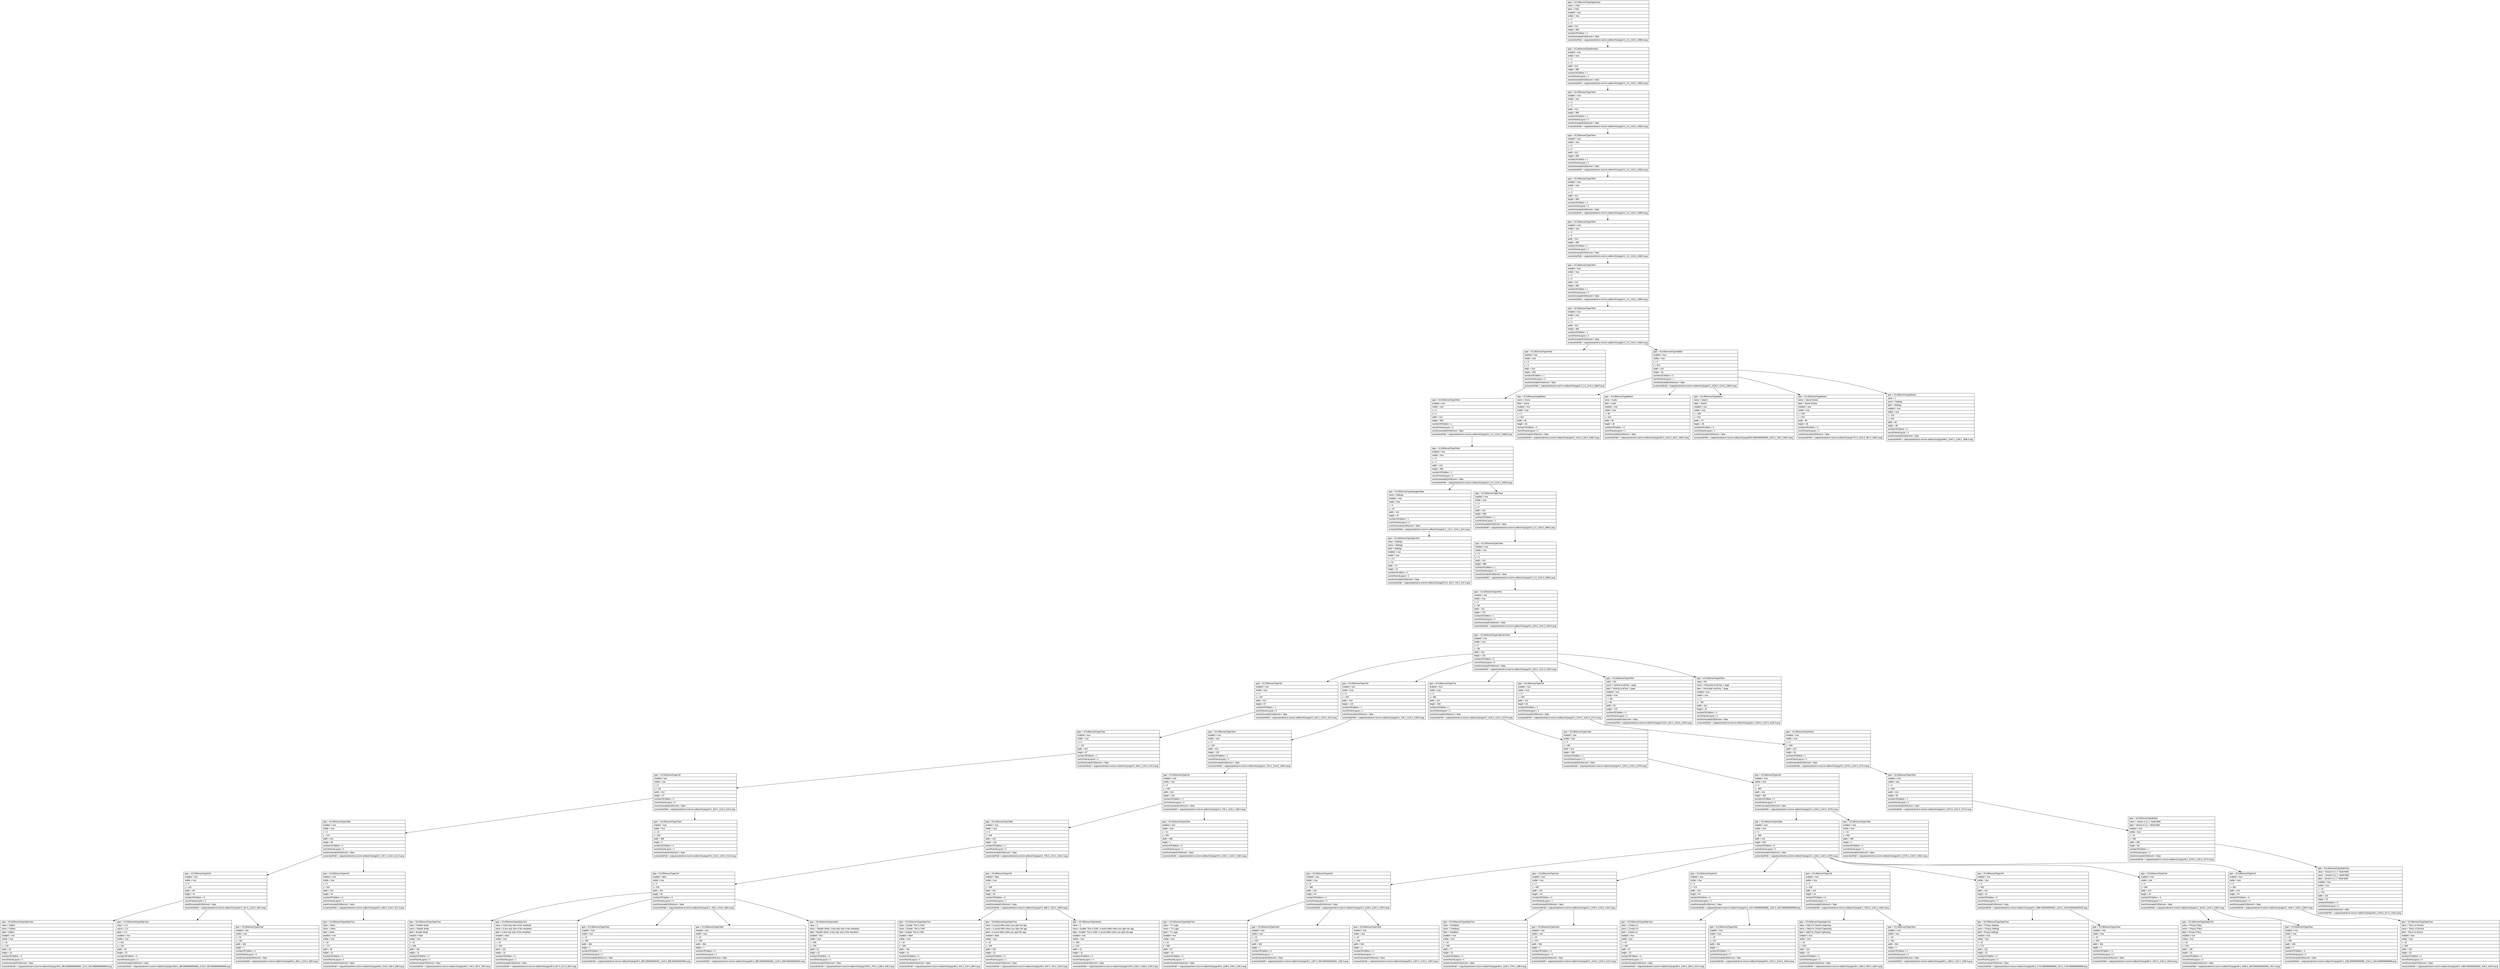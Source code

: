 digraph Layout {

	node [shape=record fontname=Arial];

	0	[label="{type = XCUIElementTypeApplication\l|name = CNN\l|label = CNN\l|enabled = true\l|visible = true\l|x = 0\l|y = 0\l|width = 414\l|height = 896\l|numberOfChildren = 2\l|eventGeneratedOnElement = false \l|screenshotPath = outputs/android-to-ios/cnn-edition/S1/pngs/0.0_0.0_1242.0_2688.0.png\l}"]
	1	[label="{type = XCUIElementTypeWindow\l|enabled = true\l|visible = true\l|x = 0\l|y = 0\l|width = 414\l|height = 896\l|numberOfChildren = 1\l|numInParentLayout = 0\l|eventGeneratedOnElement = false \l|screenshotPath = outputs/android-to-ios/cnn-edition/S1/pngs/0.0_0.0_1242.0_2688.0.png\l}"]
	2	[label="{type = XCUIElementTypeOther\l|enabled = true\l|visible = true\l|x = 0\l|y = 0\l|width = 414\l|height = 896\l|numberOfChildren = 1\l|numInParentLayout = 0\l|eventGeneratedOnElement = false \l|screenshotPath = outputs/android-to-ios/cnn-edition/S1/pngs/0.0_0.0_1242.0_2688.0.png\l}"]
	3	[label="{type = XCUIElementTypeOther\l|enabled = true\l|visible = true\l|x = 0\l|y = 0\l|width = 414\l|height = 896\l|numberOfChildren = 1\l|numInParentLayout = 0\l|eventGeneratedOnElement = false \l|screenshotPath = outputs/android-to-ios/cnn-edition/S1/pngs/0.0_0.0_1242.0_2688.0.png\l}"]
	4	[label="{type = XCUIElementTypeOther\l|enabled = true\l|visible = true\l|x = 0\l|y = 0\l|width = 414\l|height = 896\l|numberOfChildren = 3\l|numInParentLayout = 0\l|eventGeneratedOnElement = false \l|screenshotPath = outputs/android-to-ios/cnn-edition/S1/pngs/0.0_0.0_1242.0_2688.0.png\l}"]
	5	[label="{type = XCUIElementTypeOther\l|enabled = true\l|visible = true\l|x = 0\l|y = 0\l|width = 414\l|height = 896\l|numberOfChildren = 1\l|numInParentLayout = 2\l|eventGeneratedOnElement = false \l|screenshotPath = outputs/android-to-ios/cnn-edition/S1/pngs/0.0_0.0_1242.0_2688.0.png\l}"]
	6	[label="{type = XCUIElementTypeOther\l|enabled = true\l|visible = true\l|x = 0\l|y = 0\l|width = 414\l|height = 896\l|numberOfChildren = 1\l|numInParentLayout = 0\l|eventGeneratedOnElement = false \l|screenshotPath = outputs/android-to-ios/cnn-edition/S1/pngs/0.0_0.0_1242.0_2688.0.png\l}"]
	7	[label="{type = XCUIElementTypeOther\l|enabled = true\l|visible = true\l|x = 0\l|y = 0\l|width = 414\l|height = 896\l|numberOfChildren = 2\l|numInParentLayout = 0\l|eventGeneratedOnElement = false \l|screenshotPath = outputs/android-to-ios/cnn-edition/S1/pngs/0.0_0.0_1242.0_2688.0.png\l}"]
	8	[label="{type = XCUIElementTypeOther\l|enabled = true\l|visible = true\l|x = 0\l|y = 0\l|width = 414\l|height = 896\l|numberOfChildren = 1\l|numInParentLayout = 0\l|eventGeneratedOnElement = false \l|screenshotPath = outputs/android-to-ios/cnn-edition/S1/pngs/0.0_0.0_1242.0_2688.0.png\l}"]
	9	[label="{type = XCUIElementTypeTabBar\l|enabled = true\l|visible = true\l|x = 0\l|y = 813\l|width = 414\l|height = 83\l|numberOfChildren = 5\l|numInParentLayout = 1\l|eventGeneratedOnElement = false \l|screenshotPath = outputs/android-to-ios/cnn-edition/S1/pngs/0.0_2439.0_1242.0_2688.0.png\l}"]
	10	[label="{type = XCUIElementTypeOther\l|enabled = true\l|visible = true\l|x = 0\l|y = 0\l|width = 414\l|height = 896\l|numberOfChildren = 1\l|numInParentLayout = 0\l|eventGeneratedOnElement = false \l|screenshotPath = outputs/android-to-ios/cnn-edition/S1/pngs/0.0_0.0_1242.0_2688.0.png\l}"]
	11	[label="{type = XCUIElementTypeButton\l|name = Home\l|label = Home\l|enabled = true\l|visible = true\l|x = 2\l|y = 814\l|width = 80\l|height = 48\l|numberOfChildren = 0\l|numInParentLayout = 0\l|eventGeneratedOnElement = false \l|screenshotPath = outputs/android-to-ios/cnn-edition/S1/pngs/6.0_2442.0_246.0_2586.0.png\l}"]
	12	[label="{type = XCUIElementTypeButton\l|name = Audio\l|label = Audio\l|enabled = true\l|visible = true\l|x = 85\l|y = 814\l|width = 80\l|height = 48\l|numberOfChildren = 0\l|numInParentLayout = 1\l|eventGeneratedOnElement = false \l|screenshotPath = outputs/android-to-ios/cnn-edition/S1/pngs/255.0_2442.0_495.0_2586.0.png\l}"]
	13	[label="{type = XCUIElementTypeButton\l|name = Search\l|label = Search\l|enabled = true\l|visible = true\l|x = 168\l|y = 814\l|width = 78\l|height = 48\l|numberOfChildren = 0\l|numInParentLayout = 2\l|eventGeneratedOnElement = false \l|screenshotPath = outputs/android-to-ios/cnn-edition/S1/pngs/504.00000000000006_2442.0_738.0_2586.0.png\l}"]
	14	[label="{type = XCUIElementTypeButton\l|name = Saved Stories\l|label = Saved Stories\l|enabled = true\l|visible = true\l|x = 249\l|y = 814\l|width = 80\l|height = 48\l|numberOfChildren = 0\l|numInParentLayout = 3\l|eventGeneratedOnElement = false \l|screenshotPath = outputs/android-to-ios/cnn-edition/S1/pngs/747.0_2442.0_987.0_2586.0.png\l}"]
	15	[label="{type = XCUIElementTypeButton\l|value = 1\l|name = Settings\l|label = Settings\l|enabled = true\l|visible = true\l|x = 332\l|y = 814\l|width = 80\l|height = 48\l|numberOfChildren = 0\l|numInParentLayout = 4\l|eventGeneratedOnElement = false \l|screenshotPath = outputs/android-to-ios/cnn-edition/S1/pngs/996.0_2442.0_1236.0_2586.0.png\l}"]
	16	[label="{type = XCUIElementTypeOther\l|enabled = true\l|visible = true\l|x = 0\l|y = 0\l|width = 414\l|height = 896\l|numberOfChildren = 2\l|numInParentLayout = 0\l|eventGeneratedOnElement = false \l|screenshotPath = outputs/android-to-ios/cnn-edition/S1/pngs/0.0_0.0_1242.0_2688.0.png\l}"]
	17	[label="{type = XCUIElementTypeNavigationBar\l|name = Settings\l|enabled = true\l|visible = true\l|x = 0\l|y = 44\l|width = 414\l|height = 44\l|numberOfChildren = 1\l|numInParentLayout = 0\l|eventGeneratedOnElement = false \l|screenshotPath = outputs/android-to-ios/cnn-edition/S1/pngs/0.0_132.0_1242.0_264.0.png\l}"]
	18	[label="{type = XCUIElementTypeOther\l|enabled = true\l|visible = true\l|x = 0\l|y = 0\l|width = 414\l|height = 896\l|numberOfChildren = 1\l|numInParentLayout = 1\l|eventGeneratedOnElement = false \l|screenshotPath = outputs/android-to-ios/cnn-edition/S1/pngs/0.0_0.0_1242.0_2688.0.png\l}"]
	19	[label="{type = XCUIElementTypeStaticText\l|value = Settings\l|name = Settings\l|label = Settings\l|enabled = true\l|visible = true\l|x = 171\l|y = 54\l|width = 73\l|height = 25\l|numberOfChildren = 0\l|numInParentLayout = 0\l|eventGeneratedOnElement = false \l|screenshotPath = outputs/android-to-ios/cnn-edition/S1/pngs/513.0_162.0_732.0_237.0.png\l}"]
	20	[label="{type = XCUIElementTypeOther\l|enabled = true\l|visible = true\l|x = 0\l|y = 0\l|width = 414\l|height = 896\l|numberOfChildren = 1\l|numInParentLayout = 0\l|eventGeneratedOnElement = false \l|screenshotPath = outputs/android-to-ios/cnn-edition/S1/pngs/0.0_0.0_1242.0_2688.0.png\l}"]
	21	[label="{type = XCUIElementTypeOther\l|enabled = true\l|visible = true\l|x = 0\l|y = 88\l|width = 414\l|height = 725\l|numberOfChildren = 1\l|numInParentLayout = 0\l|eventGeneratedOnElement = false \l|screenshotPath = outputs/android-to-ios/cnn-edition/S1/pngs/0.0_264.0_1242.0_2439.0.png\l}"]
	22	[label="{type = XCUIElementTypeCollectionView\l|enabled = true\l|visible = true\l|x = 0\l|y = 88\l|width = 414\l|height = 725\l|numberOfChildren = 6\l|numInParentLayout = 0\l|eventGeneratedOnElement = false \l|screenshotPath = outputs/android-to-ios/cnn-edition/S1/pngs/0.0_264.0_1242.0_2439.0.png\l}"]
	23	[label="{type = XCUIElementTypeCell\l|enabled = true\l|visible = true\l|x = 0\l|y = 118\l|width = 414\l|height = 87\l|numberOfChildren = 1\l|numInParentLayout = 0\l|eventGeneratedOnElement = false \l|screenshotPath = outputs/android-to-ios/cnn-edition/S1/pngs/0.0_354.0_1242.0_615.0.png\l}"]
	24	[label="{type = XCUIElementTypeCell\l|enabled = true\l|visible = true\l|x = 0\l|y = 235\l|width = 414\l|height = 120\l|numberOfChildren = 1\l|numInParentLayout = 1\l|eventGeneratedOnElement = false \l|screenshotPath = outputs/android-to-ios/cnn-edition/S1/pngs/0.0_705.0_1242.0_1065.0.png\l}"]
	25	[label="{type = XCUIElementTypeCell\l|enabled = true\l|visible = true\l|x = 0\l|y = 385\l|width = 414\l|height = 308\l|numberOfChildren = 1\l|numInParentLayout = 2\l|eventGeneratedOnElement = false \l|screenshotPath = outputs/android-to-ios/cnn-edition/S1/pngs/0.0_1155.0_1242.0_2079.0.png\l}"]
	26	[label="{type = XCUIElementTypeCell\l|enabled = true\l|visible = true\l|x = 0\l|y = 693\l|width = 414\l|height = 65\l|numberOfChildren = 1\l|numInParentLayout = 3\l|eventGeneratedOnElement = false \l|screenshotPath = outputs/android-to-ios/cnn-edition/S1/pngs/0.0_2079.0_1242.0_2274.0.png\l}"]
	27	[label="{type = XCUIElementTypeOther\l|value = 0%\l|name = Vertical scroll bar, 1 page\l|label = Vertical scroll bar, 1 page\l|enabled = true\l|visible = true\l|x = 381\l|y = 88\l|width = 30\l|height = 725\l|numberOfChildren = 0\l|numInParentLayout = 4\l|eventGeneratedOnElement = false \l|screenshotPath = outputs/android-to-ios/cnn-edition/S1/pngs/1143.0_264.0_1233.0_2439.0.png\l}"]
	28	[label="{type = XCUIElementTypeOther\l|value = 0%\l|name = Horizontal scroll bar, 1 page\l|label = Horizontal scroll bar, 1 page\l|enabled = true\l|visible = true\l|x = 0\l|y = 780\l|width = 414\l|height = 30\l|numberOfChildren = 0\l|numInParentLayout = 5\l|eventGeneratedOnElement = false \l|screenshotPath = outputs/android-to-ios/cnn-edition/S1/pngs/0.0_2340.0_1242.0_2430.0.png\l}"]
	29	[label="{type = XCUIElementTypeOther\l|enabled = true\l|visible = true\l|x = 0\l|y = 118\l|width = 414\l|height = 87\l|numberOfChildren = 1\l|numInParentLayout = 0\l|eventGeneratedOnElement = false \l|screenshotPath = outputs/android-to-ios/cnn-edition/S1/pngs/0.0_354.0_1242.0_615.0.png\l}"]
	30	[label="{type = XCUIElementTypeOther\l|enabled = true\l|visible = true\l|x = 0\l|y = 235\l|width = 414\l|height = 120\l|numberOfChildren = 1\l|numInParentLayout = 0\l|eventGeneratedOnElement = false \l|screenshotPath = outputs/android-to-ios/cnn-edition/S1/pngs/0.0_705.0_1242.0_1065.0.png\l}"]
	31	[label="{type = XCUIElementTypeOther\l|enabled = true\l|visible = true\l|x = 0\l|y = 385\l|width = 414\l|height = 308\l|numberOfChildren = 1\l|numInParentLayout = 0\l|eventGeneratedOnElement = false \l|screenshotPath = outputs/android-to-ios/cnn-edition/S1/pngs/0.0_1155.0_1242.0_2079.0.png\l}"]
	32	[label="{type = XCUIElementTypeOther\l|enabled = true\l|visible = true\l|x = 0\l|y = 693\l|width = 414\l|height = 65\l|numberOfChildren = 1\l|numInParentLayout = 0\l|eventGeneratedOnElement = false \l|screenshotPath = outputs/android-to-ios/cnn-edition/S1/pngs/0.0_2079.0_1242.0_2274.0.png\l}"]
	33	[label="{type = XCUIElementTypeCell\l|enabled = true\l|visible = true\l|x = 0\l|y = 118\l|width = 414\l|height = 87\l|numberOfChildren = 2\l|numInParentLayout = 0\l|eventGeneratedOnElement = false \l|screenshotPath = outputs/android-to-ios/cnn-edition/S1/pngs/0.0_354.0_1242.0_615.0.png\l}"]
	34	[label="{type = XCUIElementTypeCell\l|enabled = true\l|visible = true\l|x = 0\l|y = 235\l|width = 414\l|height = 120\l|numberOfChildren = 2\l|numInParentLayout = 0\l|eventGeneratedOnElement = false \l|screenshotPath = outputs/android-to-ios/cnn-edition/S1/pngs/0.0_705.0_1242.0_1065.0.png\l}"]
	35	[label="{type = XCUIElementTypeCell\l|enabled = true\l|visible = true\l|x = 0\l|y = 385\l|width = 414\l|height = 308\l|numberOfChildren = 2\l|numInParentLayout = 0\l|eventGeneratedOnElement = false \l|screenshotPath = outputs/android-to-ios/cnn-edition/S1/pngs/0.0_1155.0_1242.0_2079.0.png\l}"]
	36	[label="{type = XCUIElementTypeOther\l|enabled = true\l|visible = true\l|x = 0\l|y = 693\l|width = 414\l|height = 65\l|numberOfChildren = 1\l|numInParentLayout = 0\l|eventGeneratedOnElement = false \l|screenshotPath = outputs/android-to-ios/cnn-edition/S1/pngs/0.0_2079.0_1242.0_2274.0.png\l}"]
	37	[label="{type = XCUIElementTypeTable\l|enabled = true\l|visible = true\l|x = 0\l|y = 119\l|width = 414\l|height = 85\l|numberOfChildren = 2\l|numInParentLayout = 0\l|eventGeneratedOnElement = false \l|screenshotPath = outputs/android-to-ios/cnn-edition/S1/pngs/0.0_357.0_1242.0_612.0.png\l}"]
	38	[label="{type = XCUIElementTypeOther\l|enabled = true\l|visible = true\l|x = 15\l|y = 204\l|width = 399\l|height = 2\l|numberOfChildren = 0\l|numInParentLayout = 1\l|eventGeneratedOnElement = false \l|screenshotPath = outputs/android-to-ios/cnn-edition/S1/pngs/45.0_612.0_1242.0_618.0.png\l}"]
	39	[label="{type = XCUIElementTypeTable\l|enabled = true\l|visible = true\l|x = 0\l|y = 236\l|width = 414\l|height = 118\l|numberOfChildren = 2\l|numInParentLayout = 0\l|eventGeneratedOnElement = false \l|screenshotPath = outputs/android-to-ios/cnn-edition/S1/pngs/0.0_708.0_1242.0_1062.0.png\l}"]
	40	[label="{type = XCUIElementTypeOther\l|enabled = true\l|visible = true\l|x = 15\l|y = 354\l|width = 399\l|height = 1\l|numberOfChildren = 0\l|numInParentLayout = 1\l|eventGeneratedOnElement = false \l|screenshotPath = outputs/android-to-ios/cnn-edition/S1/pngs/45.0_1062.0_1242.0_1065.0.png\l}"]
	41	[label="{type = XCUIElementTypeTable\l|enabled = true\l|visible = true\l|x = 0\l|y = 386\l|width = 414\l|height = 306\l|numberOfChildren = 8\l|numInParentLayout = 0\l|eventGeneratedOnElement = false \l|screenshotPath = outputs/android-to-ios/cnn-edition/S1/pngs/0.0_1158.0_1242.0_2076.0.png\l}"]
	42	[label="{type = XCUIElementTypeOther\l|enabled = true\l|visible = true\l|x = 15\l|y = 692\l|width = 399\l|height = 2\l|numberOfChildren = 0\l|numInParentLayout = 1\l|eventGeneratedOnElement = false \l|screenshotPath = outputs/android-to-ios/cnn-edition/S1/pngs/45.0_2076.0_1242.0_2082.0.png\l}"]
	43	[label="{type = XCUIElementTypeButton\l|name = Version 6.11.1 / Build 8082\l|label = Version 6.11.1 / Build 8082\l|enabled = true\l|visible = true\l|x = 16\l|y = 693\l|width = 398\l|height = 65\l|numberOfChildren = 1\l|numInParentLayout = 0\l|eventGeneratedOnElement = false \l|screenshotPath = outputs/android-to-ios/cnn-edition/S1/pngs/48.0_2079.0_1242.0_2274.0.png\l}"]
	44	[label="{type = XCUIElementTypeCell\l|enabled = true\l|visible = true\l|x = 0\l|y = 119\l|width = 414\l|height = 44\l|numberOfChildren = 6\l|numInParentLayout = 0\l|eventGeneratedOnElement = false \l|screenshotPath = outputs/android-to-ios/cnn-edition/S1/pngs/0.0_357.0_1242.0_489.0.png\l}"]
	45	[label="{type = XCUIElementTypeCell\l|enabled = true\l|visible = true\l|x = 0\l|y = 163\l|width = 414\l|height = 44\l|numberOfChildren = 6\l|numInParentLayout = 1\l|eventGeneratedOnElement = false \l|screenshotPath = outputs/android-to-ios/cnn-edition/S1/pngs/0.0_489.0_1242.0_621.0.png\l}"]
	46	[label="{type = XCUIElementTypeCell\l|enabled = false\l|visible = true\l|x = 0\l|y = 236\l|width = 414\l|height = 60\l|numberOfChildren = 5\l|numInParentLayout = 0\l|eventGeneratedOnElement = false \l|screenshotPath = outputs/android-to-ios/cnn-edition/S1/pngs/0.0_708.0_1242.0_888.0.png\l}"]
	47	[label="{type = XCUIElementTypeCell\l|enabled = false\l|visible = true\l|x = 0\l|y = 296\l|width = 414\l|height = 60\l|numberOfChildren = 5\l|numInParentLayout = 1\l|eventGeneratedOnElement = false \l|screenshotPath = outputs/android-to-ios/cnn-edition/S1/pngs/0.0_888.0_1242.0_1068.0.png\l}"]
	48	[label="{type = XCUIElementTypeCell\l|enabled = true\l|visible = true\l|x = 0\l|y = 386\l|width = 414\l|height = 44\l|numberOfChildren = 4\l|numInParentLayout = 0\l|eventGeneratedOnElement = false \l|screenshotPath = outputs/android-to-ios/cnn-edition/S1/pngs/0.0_1158.0_1242.0_1290.0.png\l}"]
	49	[label="{type = XCUIElementTypeCell\l|enabled = true\l|visible = true\l|x = 0\l|y = 430\l|width = 414\l|height = 44\l|numberOfChildren = 6\l|numInParentLayout = 1\l|eventGeneratedOnElement = false \l|screenshotPath = outputs/android-to-ios/cnn-edition/S1/pngs/0.0_1290.0_1242.0_1422.0.png\l}"]
	50	[label="{type = XCUIElementTypeCell\l|enabled = true\l|visible = true\l|x = 0\l|y = 474\l|width = 414\l|height = 44\l|numberOfChildren = 6\l|numInParentLayout = 2\l|eventGeneratedOnElement = false \l|screenshotPath = outputs/android-to-ios/cnn-edition/S1/pngs/0.0_1421.9999999999998_1242.0_1553.9999999999998.png\l}"]
	51	[label="{type = XCUIElementTypeCell\l|enabled = true\l|visible = true\l|x = 0\l|y = 518\l|width = 414\l|height = 44\l|numberOfChildren = 6\l|numInParentLayout = 3\l|eventGeneratedOnElement = false \l|screenshotPath = outputs/android-to-ios/cnn-edition/S1/pngs/0.0_1554.0_1242.0_1686.0.png\l}"]
	52	[label="{type = XCUIElementTypeCell\l|enabled = true\l|visible = true\l|x = 0\l|y = 562\l|width = 414\l|height = 44\l|numberOfChildren = 6\l|numInParentLayout = 4\l|eventGeneratedOnElement = false \l|screenshotPath = outputs/android-to-ios/cnn-edition/S1/pngs/0.0_1686.0000000000002_1242.0_1818.0000000000002.png\l}"]
	53	[label="{type = XCUIElementTypeCell\l|enabled = true\l|visible = true\l|x = 0\l|y = 606\l|width = 414\l|height = 44\l|numberOfChildren = 6\l|numInParentLayout = 5\l|eventGeneratedOnElement = false \l|screenshotPath = outputs/android-to-ios/cnn-edition/S1/pngs/0.0_1818.0_1242.0_1950.0.png\l}"]
	54	[label="{type = XCUIElementTypeCell\l|enabled = true\l|visible = true\l|x = 0\l|y = 650\l|width = 414\l|height = 44\l|numberOfChildren = 6\l|numInParentLayout = 6\l|eventGeneratedOnElement = false \l|screenshotPath = outputs/android-to-ios/cnn-edition/S1/pngs/0.0_1950.0_1242.0_2082.0.png\l}"]
	55	[label="{type = XCUIElementTypeStaticText\l|value = Version 6.11.1 / Build 8082\l|name = Version 6.11.1 / Build 8082\l|label = Version 6.11.1 / Build 8082\l|enabled = true\l|visible = true\l|x = 16\l|y = 701\l|width = 163\l|height = 19\l|numberOfChildren = 0\l|numInParentLayout = 0\l|eventGeneratedOnElement = false \l|screenshotPath = outputs/android-to-ios/cnn-edition/S1/pngs/48.0_2103.0_537.0_2160.0.png\l}"]
	56	[label="{type = XCUIElementTypeStaticText\l|value = Edition\l|name = Edition\l|label = Edition\l|enabled = true\l|visible = true\l|x = 16\l|y = 129\l|width = 55\l|height = 23\l|numberOfChildren = 0\l|numInParentLayout = 0\l|eventGeneratedOnElement = false \l|screenshotPath = outputs/android-to-ios/cnn-edition/S1/pngs/48.0_386.99999999999994_213.0_455.99999999999994.png\l}"]
	57	[label="{type = XCUIElementTypeStaticText\l|value = U.S.\l|name = U.S.\l|label = U.S.\l|enabled = true\l|visible = true\l|x = 351\l|y = 129\l|width = 30\l|height = 23\l|numberOfChildren = 0\l|numInParentLayout = 2\l|eventGeneratedOnElement = false \l|screenshotPath = outputs/android-to-ios/cnn-edition/S1/pngs/1053.0_386.99999999999994_1143.0_455.99999999999994.png\l}"]
	58	[label="{type = XCUIElementTypeOther\l|enabled = true\l|visible = true\l|x = 20\l|y = 162\l|width = 394\l|height = 1\l|numberOfChildren = 0\l|numInParentLayout = 5\l|eventGeneratedOnElement = false \l|screenshotPath = outputs/android-to-ios/cnn-edition/S1/pngs/60.0_486.0_1242.0_489.0.png\l}"]
	59	[label="{type = XCUIElementTypeStaticText\l|value = Alerts\l|name = Alerts\l|label = Alerts\l|enabled = true\l|visible = true\l|x = 16\l|y = 173\l|width = 46\l|height = 23\l|numberOfChildren = 0\l|numInParentLayout = 0\l|eventGeneratedOnElement = false \l|screenshotPath = outputs/android-to-ios/cnn-edition/S1/pngs/48.0_519.0_186.0_588.0.png\l}"]
	60	[label="{type = XCUIElementTypeStaticText\l|value = Reader Mode\l|name = Reader Mode\l|label = Reader Mode\l|enabled = false\l|visible = true\l|x = 16\l|y = 248\l|width = 105\l|height = 14\l|numberOfChildren = 0\l|numInParentLayout = 0\l|eventGeneratedOnElement = false \l|screenshotPath = outputs/android-to-ios/cnn-edition/S1/pngs/48.0_744.0_363.0_786.0.png\l}"]
	61	[label="{type = XCUIElementTypeStaticText\l|value = A text-only view of the newsfeed\l|name = A text-only view of the newsfeed\l|label = A text-only view of the newsfeed\l|enabled = false\l|visible = true\l|x = 16\l|y = 269\l|width = 191\l|height = 15\l|numberOfChildren = 0\l|numInParentLayout = 1\l|eventGeneratedOnElement = false \l|screenshotPath = outputs/android-to-ios/cnn-edition/S1/pngs/48.0_807.0_621.0_852.0.png\l}"]
	62	[label="{type = XCUIElementTypeOther\l|enabled = true\l|visible = true\l|x = 15\l|y = 295\l|width = 383\l|height = 1\l|numberOfChildren = 0\l|numInParentLayout = 2\l|eventGeneratedOnElement = false \l|screenshotPath = outputs/android-to-ios/cnn-edition/S1/pngs/45.0_885.0000000000001_1194.0_888.0000000000001.png\l}"]
	63	[label="{type = XCUIElementTypeOther\l|enabled = true\l|visible = true\l|x = 20\l|y = 295\l|width = 394\l|height = 1\l|numberOfChildren = 0\l|numInParentLayout = 3\l|eventGeneratedOnElement = false \l|screenshotPath = outputs/android-to-ios/cnn-edition/S1/pngs/60.0_885.0000000000001_1242.0_888.0000000000001.png\l}"]
	64	[label="{type = XCUIElementTypeSwitch\l|value = 0\l|name = Reader Mode, A text-only view of the newsfeed\l|label = Reader Mode, A text-only view of the newsfeed\l|enabled = true\l|visible = true\l|x = 345\l|y = 250\l|width = 51\l|height = 32\l|numberOfChildren = 0\l|numInParentLayout = 4\l|eventGeneratedOnElement = false \l|screenshotPath = outputs/android-to-ios/cnn-edition/S1/pngs/1035.0_750.0_1188.0_846.0.png\l}"]
	65	[label="{type = XCUIElementTypeStaticText\l|value = Enable 'This is CNN'\l|name = Enable 'This is CNN'\l|label = Enable 'This is CNN'\l|enabled = false\l|visible = true\l|x = 16\l|y = 308\l|width = 156\l|height = 14\l|numberOfChildren = 0\l|numInParentLayout = 0\l|eventGeneratedOnElement = false \l|screenshotPath = outputs/android-to-ios/cnn-edition/S1/pngs/48.0_924.0_516.0_966.0.png\l}"]
	66	[label="{type = XCUIElementTypeStaticText\l|value = A sound effect when you open the app\l|name = A sound effect when you open the app\l|label = A sound effect when you open the app\l|enabled = false\l|visible = true\l|x = 16\l|y = 329\l|width = 228\l|height = 15\l|numberOfChildren = 0\l|numInParentLayout = 1\l|eventGeneratedOnElement = false \l|screenshotPath = outputs/android-to-ios/cnn-edition/S1/pngs/48.0_987.0_732.0_1032.0.png\l}"]
	67	[label="{type = XCUIElementTypeSwitch\l|value = 0\l|name = Enable 'This is CNN', A sound effect when you open the app\l|label = Enable 'This is CNN', A sound effect when you open the app\l|enabled = true\l|visible = true\l|x = 345\l|y = 310\l|width = 51\l|height = 32\l|numberOfChildren = 0\l|numInParentLayout = 4\l|eventGeneratedOnElement = false \l|screenshotPath = outputs/android-to-ios/cnn-edition/S1/pngs/1035.0_930.0_1188.0_1026.0.png\l}"]
	68	[label="{type = XCUIElementTypeStaticText\l|value = TV Login\l|name = TV Login\l|label = TV Login\l|enabled = true\l|visible = true\l|x = 16\l|y = 396\l|width = 67\l|height = 24\l|numberOfChildren = 0\l|numInParentLayout = 0\l|eventGeneratedOnElement = false \l|screenshotPath = outputs/android-to-ios/cnn-edition/S1/pngs/48.0_1188.0_249.0_1260.0.png\l}"]
	69	[label="{type = XCUIElementTypeOther\l|enabled = true\l|visible = true\l|x = 15\l|y = 429\l|width = 305\l|height = 1\l|numberOfChildren = 0\l|numInParentLayout = 1\l|eventGeneratedOnElement = false \l|screenshotPath = outputs/android-to-ios/cnn-edition/S1/pngs/45.0_1287.0_960.0000000000001_1290.0.png\l}"]
	70	[label="{type = XCUIElementTypeOther\l|enabled = true\l|visible = true\l|x = 20\l|y = 429\l|width = 394\l|height = 1\l|numberOfChildren = 0\l|numInParentLayout = 2\l|eventGeneratedOnElement = false \l|screenshotPath = outputs/android-to-ios/cnn-edition/S1/pngs/60.0_1287.0_1242.0_1290.0.png\l}"]
	71	[label="{type = XCUIElementTypeStaticText\l|value = Feedback\l|name = Feedback\l|label = Feedback\l|enabled = true\l|visible = true\l|x = 16\l|y = 440\l|width = 77\l|height = 23\l|numberOfChildren = 0\l|numInParentLayout = 0\l|eventGeneratedOnElement = false \l|screenshotPath = outputs/android-to-ios/cnn-edition/S1/pngs/48.0_1320.0_279.0_1389.0.png\l}"]
	72	[label="{type = XCUIElementTypeOther\l|enabled = true\l|visible = true\l|x = 20\l|y = 473\l|width = 394\l|height = 1\l|numberOfChildren = 0\l|numInParentLayout = 5\l|eventGeneratedOnElement = false \l|screenshotPath = outputs/android-to-ios/cnn-edition/S1/pngs/60.0_1419.0_1242.0_1422.0.png\l}"]
	73	[label="{type = XCUIElementTypeStaticText\l|value = Contact Us\l|name = Contact Us\l|label = Contact Us\l|enabled = true\l|visible = true\l|x = 16\l|y = 484\l|width = 87\l|height = 23\l|numberOfChildren = 0\l|numInParentLayout = 0\l|eventGeneratedOnElement = false \l|screenshotPath = outputs/android-to-ios/cnn-edition/S1/pngs/48.0_1452.0_309.0_1521.0.png\l}"]
	74	[label="{type = XCUIElementTypeOther\l|enabled = true\l|visible = true\l|x = 20\l|y = 517\l|width = 394\l|height = 1\l|numberOfChildren = 0\l|numInParentLayout = 5\l|eventGeneratedOnElement = false \l|screenshotPath = outputs/android-to-ios/cnn-edition/S1/pngs/60.0_1551.0_1242.0_1554.0.png\l}"]
	75	[label="{type = XCUIElementTypeStaticText\l|value = Help For Closed Captioning\l|name = Help For Closed Captioning\l|label = Help For Closed Captioning\l|enabled = true\l|visible = true\l|x = 16\l|y = 528\l|width = 214\l|height = 23\l|numberOfChildren = 0\l|numInParentLayout = 0\l|eventGeneratedOnElement = false \l|screenshotPath = outputs/android-to-ios/cnn-edition/S1/pngs/48.0_1584.0_690.0_1653.0.png\l}"]
	76	[label="{type = XCUIElementTypeOther\l|enabled = true\l|visible = true\l|x = 20\l|y = 561\l|width = 394\l|height = 1\l|numberOfChildren = 0\l|numInParentLayout = 5\l|eventGeneratedOnElement = false \l|screenshotPath = outputs/android-to-ios/cnn-edition/S1/pngs/60.0_1683.0_1242.0_1686.0.png\l}"]
	77	[label="{type = XCUIElementTypeStaticText\l|value = Privacy Settings\l|name = Privacy Settings\l|label = Privacy Settings\l|enabled = true\l|visible = true\l|x = 16\l|y = 572\l|width = 125\l|height = 23\l|numberOfChildren = 0\l|numInParentLayout = 0\l|eventGeneratedOnElement = false \l|screenshotPath = outputs/android-to-ios/cnn-edition/S1/pngs/48.0_1715.9999999999998_423.0_1784.9999999999998.png\l}"]
	78	[label="{type = XCUIElementTypeOther\l|enabled = true\l|visible = true\l|x = 20\l|y = 605\l|width = 394\l|height = 1\l|numberOfChildren = 0\l|numInParentLayout = 5\l|eventGeneratedOnElement = false \l|screenshotPath = outputs/android-to-ios/cnn-edition/S1/pngs/60.0_1815.0_1242.0_1818.0.png\l}"]
	79	[label="{type = XCUIElementTypeStaticText\l|value = Privacy Policy\l|name = Privacy Policy\l|label = Privacy Policy\l|enabled = true\l|visible = true\l|x = 16\l|y = 616\l|width = 106\l|height = 23\l|numberOfChildren = 0\l|numInParentLayout = 0\l|eventGeneratedOnElement = false \l|screenshotPath = outputs/android-to-ios/cnn-edition/S1/pngs/48.0_1848.0_366.00000000000006_1917.0.png\l}"]
	80	[label="{type = XCUIElementTypeOther\l|enabled = true\l|visible = true\l|x = 20\l|y = 649\l|width = 394\l|height = 2\l|numberOfChildren = 0\l|numInParentLayout = 5\l|eventGeneratedOnElement = false \l|screenshotPath = outputs/android-to-ios/cnn-edition/S1/pngs/60.0_1946.9999999999998_1242.0_1952.9999999999998.png\l}"]
	81	[label="{type = XCUIElementTypeStaticText\l|value = Terms of Service\l|name = Terms of Service\l|label = Terms of Service\l|enabled = true\l|visible = true\l|x = 16\l|y = 660\l|width = 130\l|height = 23\l|numberOfChildren = 0\l|numInParentLayout = 0\l|eventGeneratedOnElement = false \l|screenshotPath = outputs/android-to-ios/cnn-edition/S1/pngs/48.0_1980.0000000000002_438.0_2049.0.png\l}"]


	0 -> 1
	1 -> 2
	2 -> 3
	3 -> 4
	4 -> 5
	5 -> 6
	6 -> 7
	7 -> 8
	7 -> 9
	8 -> 10
	9 -> 11
	9 -> 12
	9 -> 13
	9 -> 14
	9 -> 15
	10 -> 16
	16 -> 17
	16 -> 18
	17 -> 19
	18 -> 20
	20 -> 21
	21 -> 22
	22 -> 23
	22 -> 24
	22 -> 25
	22 -> 26
	22 -> 27
	22 -> 28
	23 -> 29
	24 -> 30
	25 -> 31
	26 -> 32
	29 -> 33
	30 -> 34
	31 -> 35
	32 -> 36
	33 -> 37
	33 -> 38
	34 -> 39
	34 -> 40
	35 -> 41
	35 -> 42
	36 -> 43
	37 -> 44
	37 -> 45
	39 -> 46
	39 -> 47
	41 -> 48
	41 -> 49
	41 -> 50
	41 -> 51
	41 -> 52
	41 -> 53
	41 -> 54
	43 -> 55
	44 -> 56
	44 -> 57
	44 -> 58
	45 -> 59
	46 -> 60
	46 -> 61
	46 -> 62
	46 -> 63
	46 -> 64
	47 -> 65
	47 -> 66
	47 -> 67
	48 -> 68
	48 -> 69
	48 -> 70
	49 -> 71
	49 -> 72
	50 -> 73
	50 -> 74
	51 -> 75
	51 -> 76
	52 -> 77
	52 -> 78
	53 -> 79
	53 -> 80
	54 -> 81


}